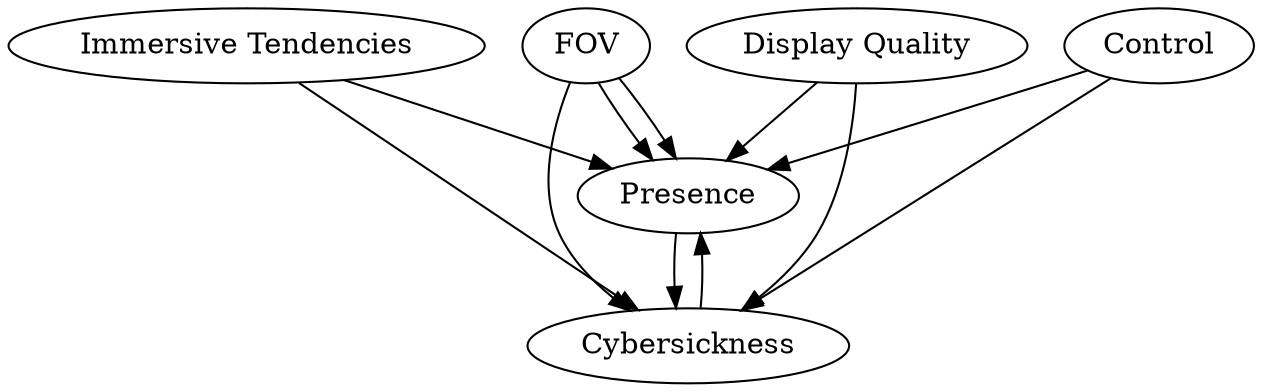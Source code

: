 digraph Seay_etal_2002 {
"Presence" -> "Cybersickness" [type="a"]
"Cybersickness" -> "Presence" [type="a"]
"Immersive Tendencies" -> "Presence" [type="a"]
"Immersive Tendencies" -> "Cybersickness" [type="a"]
"FOV" -> "Cybersickness" [type="a"]
"FOV" -> "Presence" [type="m"]
"FOV" -> "Presence" [type="sp"]
"Display Quality" -> "Cybersickness" [type="a"]
"Display Quality" -> "Presence" [type="m"]
"Control" -> "Presence" [type="sp"]
"Control" -> "Cybersickness" [type="a"]
}
